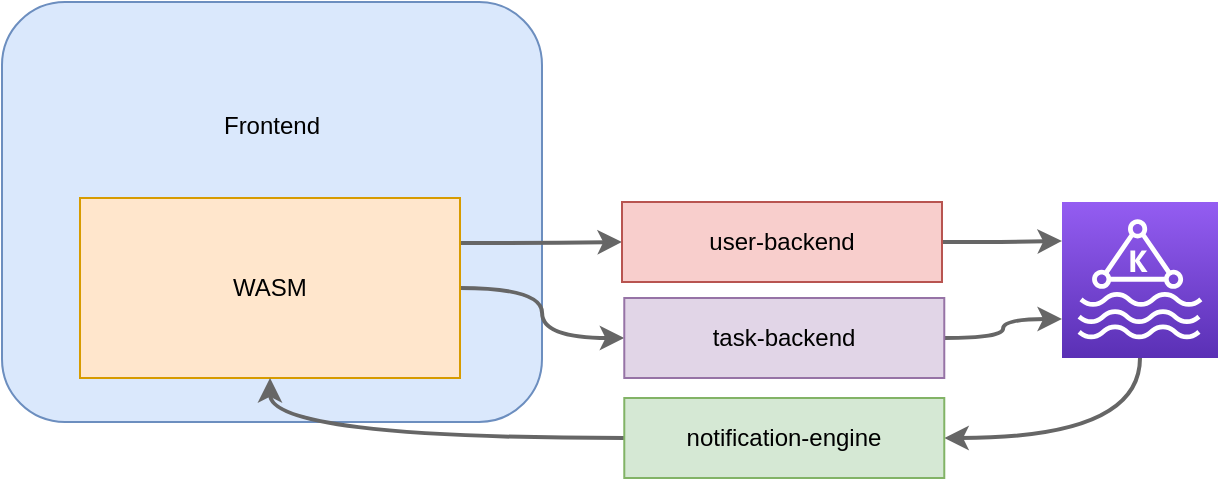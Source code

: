 <mxfile version="14.4.2" type="device"><diagram id="MgssQtsk4yuZjGsPHcqh" name="Page-1"><mxGraphModel dx="1177" dy="621" grid="1" gridSize="10" guides="1" tooltips="1" connect="1" arrows="1" fold="1" page="1" pageScale="1" pageWidth="827" pageHeight="1169" math="0" shadow="0"><root><mxCell id="0"/><mxCell id="1" parent="0"/><mxCell id="Uqp2GsW-sQiaqjDJpPV6-2" value="Frontend&lt;br&gt;&lt;br&gt;&lt;br&gt;&lt;br&gt;&lt;br&gt;&lt;br&gt;&lt;br&gt;" style="rounded=1;whiteSpace=wrap;html=1;fillColor=#dae8fc;strokeColor=#6c8ebf;" vertex="1" parent="1"><mxGeometry width="270" height="210" as="geometry"/></mxCell><mxCell id="Uqp2GsW-sQiaqjDJpPV6-6" style="edgeStyle=orthogonalEdgeStyle;orthogonalLoop=1;jettySize=auto;html=1;exitX=1;exitY=0.5;exitDx=0;exitDy=0;entryX=0;entryY=0.5;entryDx=0;entryDy=0;curved=1;shadow=0;fillColor=#f5f5f5;strokeColor=#666666;strokeWidth=2;" edge="1" parent="1" source="Uqp2GsW-sQiaqjDJpPV6-1" target="Uqp2GsW-sQiaqjDJpPV6-3"><mxGeometry relative="1" as="geometry"/></mxCell><mxCell id="Uqp2GsW-sQiaqjDJpPV6-21" style="edgeStyle=orthogonalEdgeStyle;orthogonalLoop=1;jettySize=auto;html=1;exitX=1;exitY=0.25;exitDx=0;exitDy=0;entryX=0;entryY=0.5;entryDx=0;entryDy=0;curved=1;shadow=0;fillColor=#f5f5f5;strokeColor=#666666;strokeWidth=2;" edge="1" parent="1" source="Uqp2GsW-sQiaqjDJpPV6-1" target="Uqp2GsW-sQiaqjDJpPV6-19"><mxGeometry relative="1" as="geometry"/></mxCell><mxCell id="Uqp2GsW-sQiaqjDJpPV6-1" value="WASM" style="rounded=0;whiteSpace=wrap;html=1;fillColor=#ffe6cc;strokeColor=#d79b00;" vertex="1" parent="1"><mxGeometry x="39" y="98" width="190" height="90" as="geometry"/></mxCell><mxCell id="Uqp2GsW-sQiaqjDJpPV6-12" style="edgeStyle=orthogonalEdgeStyle;orthogonalLoop=1;jettySize=auto;html=1;exitX=1;exitY=0.5;exitDx=0;exitDy=0;entryX=0;entryY=0.75;entryDx=0;entryDy=0;entryPerimeter=0;curved=1;shadow=0;fillColor=#f5f5f5;strokeColor=#666666;strokeWidth=2;" edge="1" parent="1" source="Uqp2GsW-sQiaqjDJpPV6-3" target="Uqp2GsW-sQiaqjDJpPV6-13"><mxGeometry relative="1" as="geometry"><mxPoint x="391.114" y="218" as="targetPoint"/></mxGeometry></mxCell><mxCell id="Uqp2GsW-sQiaqjDJpPV6-3" value="task-backend" style="rounded=0;whiteSpace=wrap;html=1;fillColor=#e1d5e7;strokeColor=#9673a6;" vertex="1" parent="1"><mxGeometry x="311.14" y="148" width="160" height="40" as="geometry"/></mxCell><mxCell id="Uqp2GsW-sQiaqjDJpPV6-10" style="edgeStyle=orthogonalEdgeStyle;orthogonalLoop=1;jettySize=auto;html=1;exitX=0.5;exitY=1;exitDx=0;exitDy=0;entryX=1;entryY=0.5;entryDx=0;entryDy=0;exitPerimeter=0;curved=1;shadow=0;fillColor=#f5f5f5;strokeColor=#666666;strokeWidth=2;" edge="1" parent="1" source="Uqp2GsW-sQiaqjDJpPV6-13" target="Uqp2GsW-sQiaqjDJpPV6-23"><mxGeometry relative="1" as="geometry"><mxPoint x="341.14" y="263" as="sourcePoint"/><mxPoint x="471.14" y="250.5" as="targetPoint"/><Array as="points"><mxPoint x="569" y="218"/></Array></mxGeometry></mxCell><mxCell id="Uqp2GsW-sQiaqjDJpPV6-11" style="edgeStyle=orthogonalEdgeStyle;orthogonalLoop=1;jettySize=auto;html=1;exitX=0;exitY=0.5;exitDx=0;exitDy=0;entryX=0.5;entryY=1;entryDx=0;entryDy=0;curved=1;shadow=0;fillColor=#f5f5f5;strokeColor=#666666;strokeWidth=2;" edge="1" parent="1" source="Uqp2GsW-sQiaqjDJpPV6-23" target="Uqp2GsW-sQiaqjDJpPV6-1"><mxGeometry relative="1" as="geometry"><mxPoint x="341.14" y="252.5" as="sourcePoint"/></mxGeometry></mxCell><mxCell id="Uqp2GsW-sQiaqjDJpPV6-13" value="" style="points=[[0,0,0],[0.25,0,0],[0.5,0,0],[0.75,0,0],[1,0,0],[0,1,0],[0.25,1,0],[0.5,1,0],[0.75,1,0],[1,1,0],[0,0.25,0],[0,0.5,0],[0,0.75,0],[1,0.25,0],[1,0.5,0],[1,0.75,0]];outlineConnect=0;fontColor=#232F3E;gradientColor=#945DF2;gradientDirection=north;fillColor=#5A30B5;strokeColor=#ffffff;dashed=0;verticalLabelPosition=bottom;verticalAlign=top;align=center;html=1;fontSize=12;fontStyle=0;aspect=fixed;shape=mxgraph.aws4.resourceIcon;resIcon=mxgraph.aws4.managed_streaming_for_kafka;" vertex="1" parent="1"><mxGeometry x="530" y="100" width="78" height="78" as="geometry"/></mxCell><mxCell id="Uqp2GsW-sQiaqjDJpPV6-15" value="" style="shape=image;html=1;verticalAlign=top;verticalLabelPosition=bottom;labelBackgroundColor=#ffffff;imageAspect=0;aspect=fixed;image=https://cdn4.iconfinder.com/data/icons/logos-brands-5/24/rust-128.png" vertex="1" parent="1"><mxGeometry x="189" y="100" width="40" height="40" as="geometry"/></mxCell><mxCell id="Uqp2GsW-sQiaqjDJpPV6-17" value="" style="shape=image;html=1;verticalAlign=top;verticalLabelPosition=bottom;labelBackgroundColor=#ffffff;imageAspect=0;aspect=fixed;image=https://cdn4.iconfinder.com/data/icons/logos-brands-5/24/deno-128.png" vertex="1" parent="1"><mxGeometry x="220" y="12" width="38" height="38" as="geometry"/></mxCell><mxCell id="Uqp2GsW-sQiaqjDJpPV6-18" value="" style="shape=image;html=1;verticalAlign=top;verticalLabelPosition=bottom;labelBackgroundColor=#ffffff;imageAspect=0;aspect=fixed;image=https://cdn4.iconfinder.com/data/icons/logos-brands-5/24/rust-128.png" vertex="1" parent="1"><mxGeometry x="451.14" y="148" width="20" height="20" as="geometry"/></mxCell><mxCell id="Uqp2GsW-sQiaqjDJpPV6-22" style="edgeStyle=orthogonalEdgeStyle;orthogonalLoop=1;jettySize=auto;html=1;exitX=1;exitY=0.5;exitDx=0;exitDy=0;entryX=0;entryY=0.25;entryDx=0;entryDy=0;entryPerimeter=0;curved=1;shadow=0;fillColor=#f5f5f5;strokeColor=#666666;strokeWidth=2;" edge="1" parent="1" source="Uqp2GsW-sQiaqjDJpPV6-19" target="Uqp2GsW-sQiaqjDJpPV6-13"><mxGeometry relative="1" as="geometry"/></mxCell><mxCell id="Uqp2GsW-sQiaqjDJpPV6-19" value="user-backend" style="rounded=0;whiteSpace=wrap;html=1;fillColor=#f8cecc;strokeColor=#b85450;" vertex="1" parent="1"><mxGeometry x="310" y="100" width="160" height="40" as="geometry"/></mxCell><mxCell id="Uqp2GsW-sQiaqjDJpPV6-20" value="" style="shape=image;html=1;verticalAlign=top;verticalLabelPosition=bottom;labelBackgroundColor=#ffffff;imageAspect=0;aspect=fixed;image=https://cdn4.iconfinder.com/data/icons/logos-brands-5/24/rust-128.png" vertex="1" parent="1"><mxGeometry x="450" y="100" width="20" height="20" as="geometry"/></mxCell><mxCell id="Uqp2GsW-sQiaqjDJpPV6-23" value="notification-engine" style="rounded=0;whiteSpace=wrap;html=1;fillColor=#d5e8d4;strokeColor=#82b366;" vertex="1" parent="1"><mxGeometry x="311.14" y="198" width="160" height="40" as="geometry"/></mxCell><mxCell id="Uqp2GsW-sQiaqjDJpPV6-24" value="" style="shape=image;html=1;verticalAlign=top;verticalLabelPosition=bottom;labelBackgroundColor=#ffffff;imageAspect=0;aspect=fixed;image=https://cdn4.iconfinder.com/data/icons/logos-brands-5/24/rust-128.png" vertex="1" parent="1"><mxGeometry x="450" y="198" width="20" height="20" as="geometry"/></mxCell></root></mxGraphModel></diagram></mxfile>